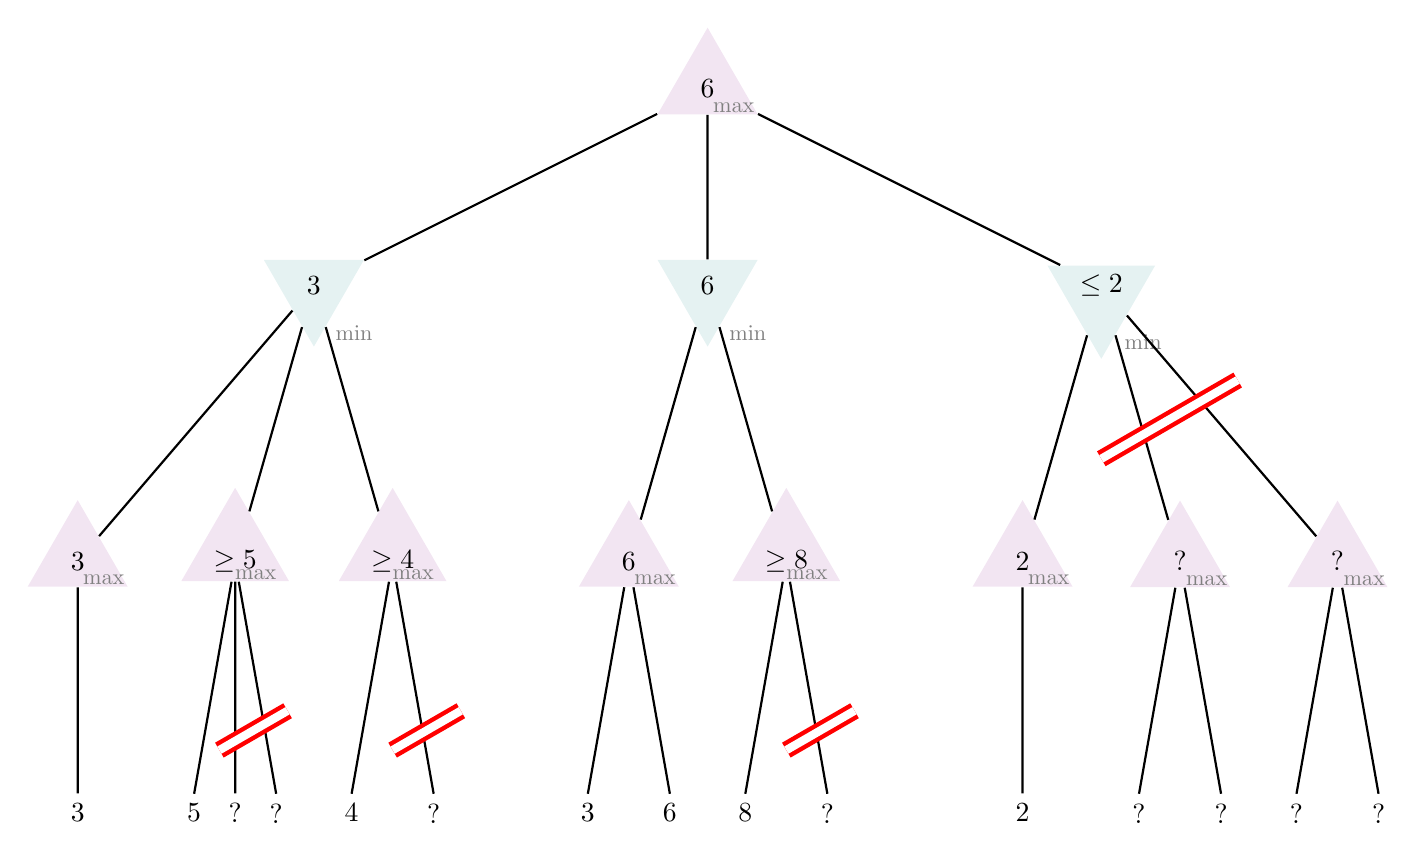 ﻿\begin{tikzpicture}
		
\tikzstyle{mytrianglemax}=[
  isosceles triangle, 
  isosceles triangle apex angle=60,
  %draw,
  shape border rotate=90,
  fill=violet!10,
  minimum size =1.1cm]	
  
\tikzstyle{mytrianglemin}=[
  isosceles triangle, 
  isosceles triangle apex angle=60,
  %draw,
  shape border rotate=-90,
  fill=teal!10,
  minimum size =1.1cm]		
	
\tikzstyle{mymax}=[above=-2pt, black!50, scale=0.8]	

\tikzstyle{mymin}=[right=2pt, black!50, scale=0.8]
	
	
% define points
\path
  (0,0) coordinate(R)
  (-5,-2.5) coordinate (V1)
  (0,-2.5) coordinate (V2)
  (5,-2.5) coordinate (V3)
  (-8,-6) coordinate (V11)
  (-6,-6) coordinate (V12)
  (-4,-6) coordinate (V13)
  (-1,-6) coordinate (V21)
  (1,-6) coordinate (V22)
  (4,-6) coordinate (V31)
  (6,-6) coordinate (V32)
  (8,-6) coordinate (V33)
  ;

\node[mytrianglemax] (T) at (R) {6};
\node[mymax] at (T.315) {max};

\node[mytrianglemin] (T1) at (V1) {3};
\node[mymin] at (T1.280) {min};

\node[mytrianglemin] (T2) at (V2) {6};
\node[mymin] at (T2.280) {min};

\node[mytrianglemin] (T3) at (V3) {$\le 2$};
\node[mymin] at (T3.280) {min};

\node[mytrianglemax] (T11) at (V11) {3};
\node[mymax] at (T11.315) {max};

\node[mytrianglemax] (T12) at (V12) {$\ge 5$};
\node[mymax] at (T12.315) {max};

\node[mytrianglemax] (T13) at (V13) {$\ge 4$};
\node[mymax] at (T13.315) {max};

\node[mytrianglemax] (T21) at (V21) {6};
\node[mymax] at (T21.315) {max};

\node[mytrianglemax] (T22) at (V22) {$\ge 8$};
\node[mymax] at (T22.315) {max};

\node[mytrianglemax] (T31) at (V31) {2};
\node[mymax] at (T31.315) {max};

\node[mytrianglemax] (T32) at (V32) {?};
\node[mymax] at (T32.315) {max};

\node[mytrianglemax] (T33) at (V33) {?};
\node[mymax] at (T33.315) {max};



% draw lines
\draw[thick]
  (T) -- (T1)
  (T) -- (T2)
  (T) -- (T3)
  (T1) -- (T11)
  (T1) -- (T12)
  (T1) -- (T13)
  (T2) -- (T21)
  (T2) -- (T22)
  (T3) -- (T31)
  (T3) -- (T32)
  (T3) -- (T33)
  ;

% leaves
\draw[thick]
  (T11) -- ++(-90:2.95) node[below] {$3$}

  (T12) -- ++(-100:3) node[below] {$5$}
  (T12) -- ++(-90:2.95) node[below] {?}
  (T12) -- ++(-80:3) node[below] {?}

  (T13) -- ++(-100:3) node[below] {$4$}
  (T13) -- ++(-80:3) node[below] {?}


  (T21) -- ++(-100:3) node[below] {$3$}
  (T21) -- ++(-80:3) node[below] {$6$}

  (T22) -- ++(-100:3) node[below] {$8$}
  (T22) -- ++(-80:3) node[below] {?}


  (T31) -- ++(-90:2.95) node[below] {$2$}

  (T32) -- ++(-100:3) node[below] {?}
  (T32) -- ++(-80:3) node[below] {?}

  (T33) -- ++(-100:3) node[below] {?}
  (T33) -- ++(-80:3) node[below] {?}
  ;


% Cut
\draw[red, ultra thick, double, double distance=3pt] (5,-4.7) -- ++(30:2);

\draw[red, ultra thick, double, double distance=3pt] (1,-8.4) -- ++(30:1);

\draw[red, ultra thick, double, double distance=3pt] (-4,-8.4) -- ++(30:1);

\draw[red, ultra thick, double, double distance=3pt] (-6.2,-8.4) -- ++(30:1);
\end{tikzpicture}